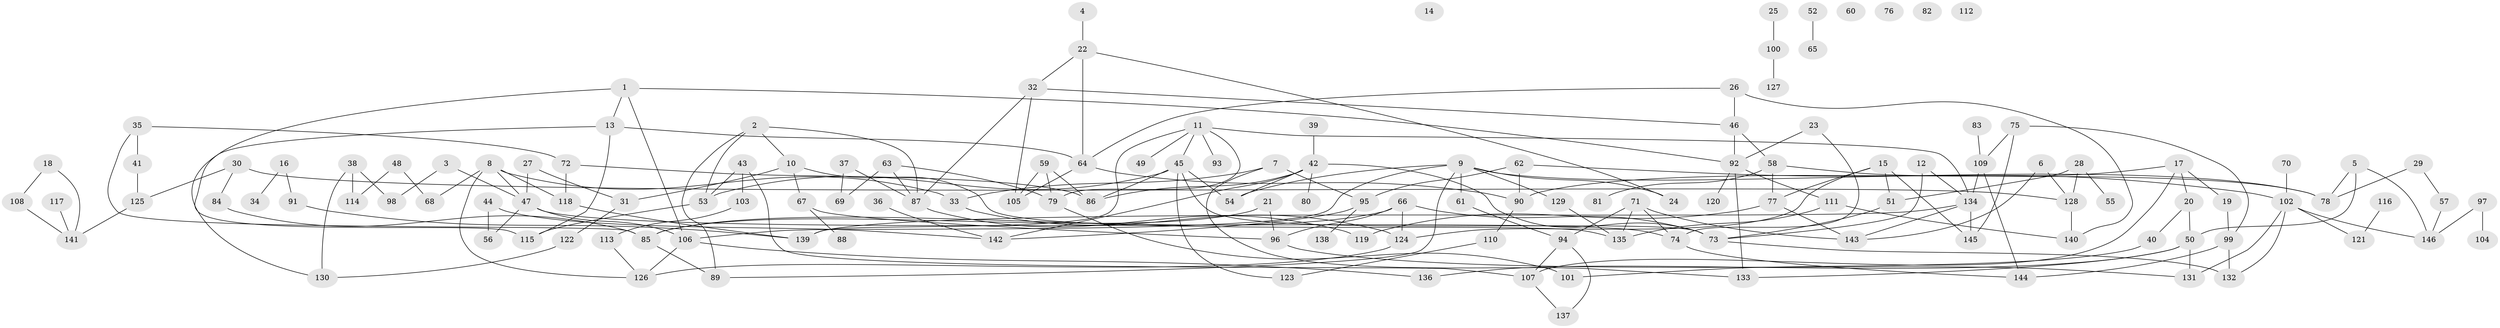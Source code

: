 // Generated by graph-tools (version 1.1) at 2025/49/03/09/25 03:49:06]
// undirected, 146 vertices, 208 edges
graph export_dot {
graph [start="1"]
  node [color=gray90,style=filled];
  1;
  2;
  3;
  4;
  5;
  6;
  7;
  8;
  9;
  10;
  11;
  12;
  13;
  14;
  15;
  16;
  17;
  18;
  19;
  20;
  21;
  22;
  23;
  24;
  25;
  26;
  27;
  28;
  29;
  30;
  31;
  32;
  33;
  34;
  35;
  36;
  37;
  38;
  39;
  40;
  41;
  42;
  43;
  44;
  45;
  46;
  47;
  48;
  49;
  50;
  51;
  52;
  53;
  54;
  55;
  56;
  57;
  58;
  59;
  60;
  61;
  62;
  63;
  64;
  65;
  66;
  67;
  68;
  69;
  70;
  71;
  72;
  73;
  74;
  75;
  76;
  77;
  78;
  79;
  80;
  81;
  82;
  83;
  84;
  85;
  86;
  87;
  88;
  89;
  90;
  91;
  92;
  93;
  94;
  95;
  96;
  97;
  98;
  99;
  100;
  101;
  102;
  103;
  104;
  105;
  106;
  107;
  108;
  109;
  110;
  111;
  112;
  113;
  114;
  115;
  116;
  117;
  118;
  119;
  120;
  121;
  122;
  123;
  124;
  125;
  126;
  127;
  128;
  129;
  130;
  131;
  132;
  133;
  134;
  135;
  136;
  137;
  138;
  139;
  140;
  141;
  142;
  143;
  144;
  145;
  146;
  1 -- 13;
  1 -- 92;
  1 -- 106;
  1 -- 115;
  2 -- 10;
  2 -- 53;
  2 -- 87;
  2 -- 89;
  3 -- 47;
  3 -- 98;
  4 -- 22;
  5 -- 50;
  5 -- 78;
  5 -- 146;
  6 -- 128;
  6 -- 143;
  7 -- 33;
  7 -- 95;
  7 -- 133;
  8 -- 33;
  8 -- 47;
  8 -- 68;
  8 -- 118;
  8 -- 126;
  9 -- 24;
  9 -- 54;
  9 -- 61;
  9 -- 78;
  9 -- 89;
  9 -- 106;
  9 -- 129;
  10 -- 31;
  10 -- 67;
  10 -- 135;
  11 -- 45;
  11 -- 49;
  11 -- 79;
  11 -- 93;
  11 -- 134;
  11 -- 139;
  12 -- 73;
  12 -- 134;
  13 -- 64;
  13 -- 115;
  13 -- 130;
  15 -- 51;
  15 -- 77;
  15 -- 124;
  15 -- 145;
  16 -- 34;
  16 -- 91;
  17 -- 19;
  17 -- 20;
  17 -- 90;
  17 -- 107;
  18 -- 108;
  18 -- 141;
  19 -- 99;
  20 -- 40;
  20 -- 50;
  21 -- 85;
  21 -- 96;
  22 -- 24;
  22 -- 32;
  22 -- 64;
  23 -- 74;
  23 -- 92;
  25 -- 100;
  26 -- 46;
  26 -- 64;
  26 -- 140;
  27 -- 31;
  27 -- 47;
  28 -- 51;
  28 -- 55;
  28 -- 128;
  29 -- 57;
  29 -- 78;
  30 -- 84;
  30 -- 125;
  30 -- 128;
  31 -- 122;
  32 -- 46;
  32 -- 87;
  32 -- 105;
  33 -- 124;
  35 -- 41;
  35 -- 72;
  35 -- 85;
  36 -- 142;
  37 -- 69;
  37 -- 87;
  38 -- 98;
  38 -- 114;
  38 -- 130;
  39 -- 42;
  40 -- 101;
  41 -- 125;
  42 -- 54;
  42 -- 73;
  42 -- 80;
  42 -- 86;
  42 -- 142;
  43 -- 53;
  43 -- 103;
  43 -- 107;
  44 -- 56;
  44 -- 142;
  45 -- 53;
  45 -- 54;
  45 -- 73;
  45 -- 86;
  45 -- 123;
  46 -- 58;
  46 -- 92;
  47 -- 56;
  47 -- 74;
  47 -- 106;
  48 -- 68;
  48 -- 114;
  50 -- 131;
  50 -- 133;
  50 -- 136;
  51 -- 73;
  52 -- 65;
  53 -- 115;
  57 -- 146;
  58 -- 77;
  58 -- 78;
  58 -- 81;
  59 -- 79;
  59 -- 86;
  59 -- 105;
  61 -- 94;
  62 -- 90;
  62 -- 95;
  62 -- 102;
  63 -- 69;
  63 -- 79;
  63 -- 87;
  64 -- 90;
  64 -- 105;
  66 -- 73;
  66 -- 85;
  66 -- 96;
  66 -- 124;
  67 -- 88;
  67 -- 96;
  70 -- 102;
  71 -- 74;
  71 -- 94;
  71 -- 135;
  71 -- 143;
  72 -- 86;
  72 -- 118;
  73 -- 132;
  74 -- 144;
  75 -- 99;
  75 -- 109;
  75 -- 145;
  77 -- 119;
  77 -- 143;
  79 -- 101;
  83 -- 109;
  84 -- 85;
  85 -- 89;
  87 -- 119;
  90 -- 110;
  91 -- 139;
  92 -- 111;
  92 -- 120;
  92 -- 133;
  94 -- 107;
  94 -- 137;
  95 -- 138;
  95 -- 142;
  96 -- 131;
  97 -- 104;
  97 -- 146;
  99 -- 132;
  99 -- 144;
  100 -- 127;
  102 -- 121;
  102 -- 131;
  102 -- 132;
  102 -- 146;
  103 -- 113;
  106 -- 126;
  106 -- 136;
  107 -- 137;
  108 -- 141;
  109 -- 134;
  109 -- 144;
  110 -- 123;
  111 -- 135;
  111 -- 140;
  113 -- 126;
  116 -- 121;
  117 -- 141;
  118 -- 139;
  122 -- 130;
  124 -- 126;
  125 -- 141;
  128 -- 140;
  129 -- 135;
  134 -- 139;
  134 -- 143;
  134 -- 145;
}

